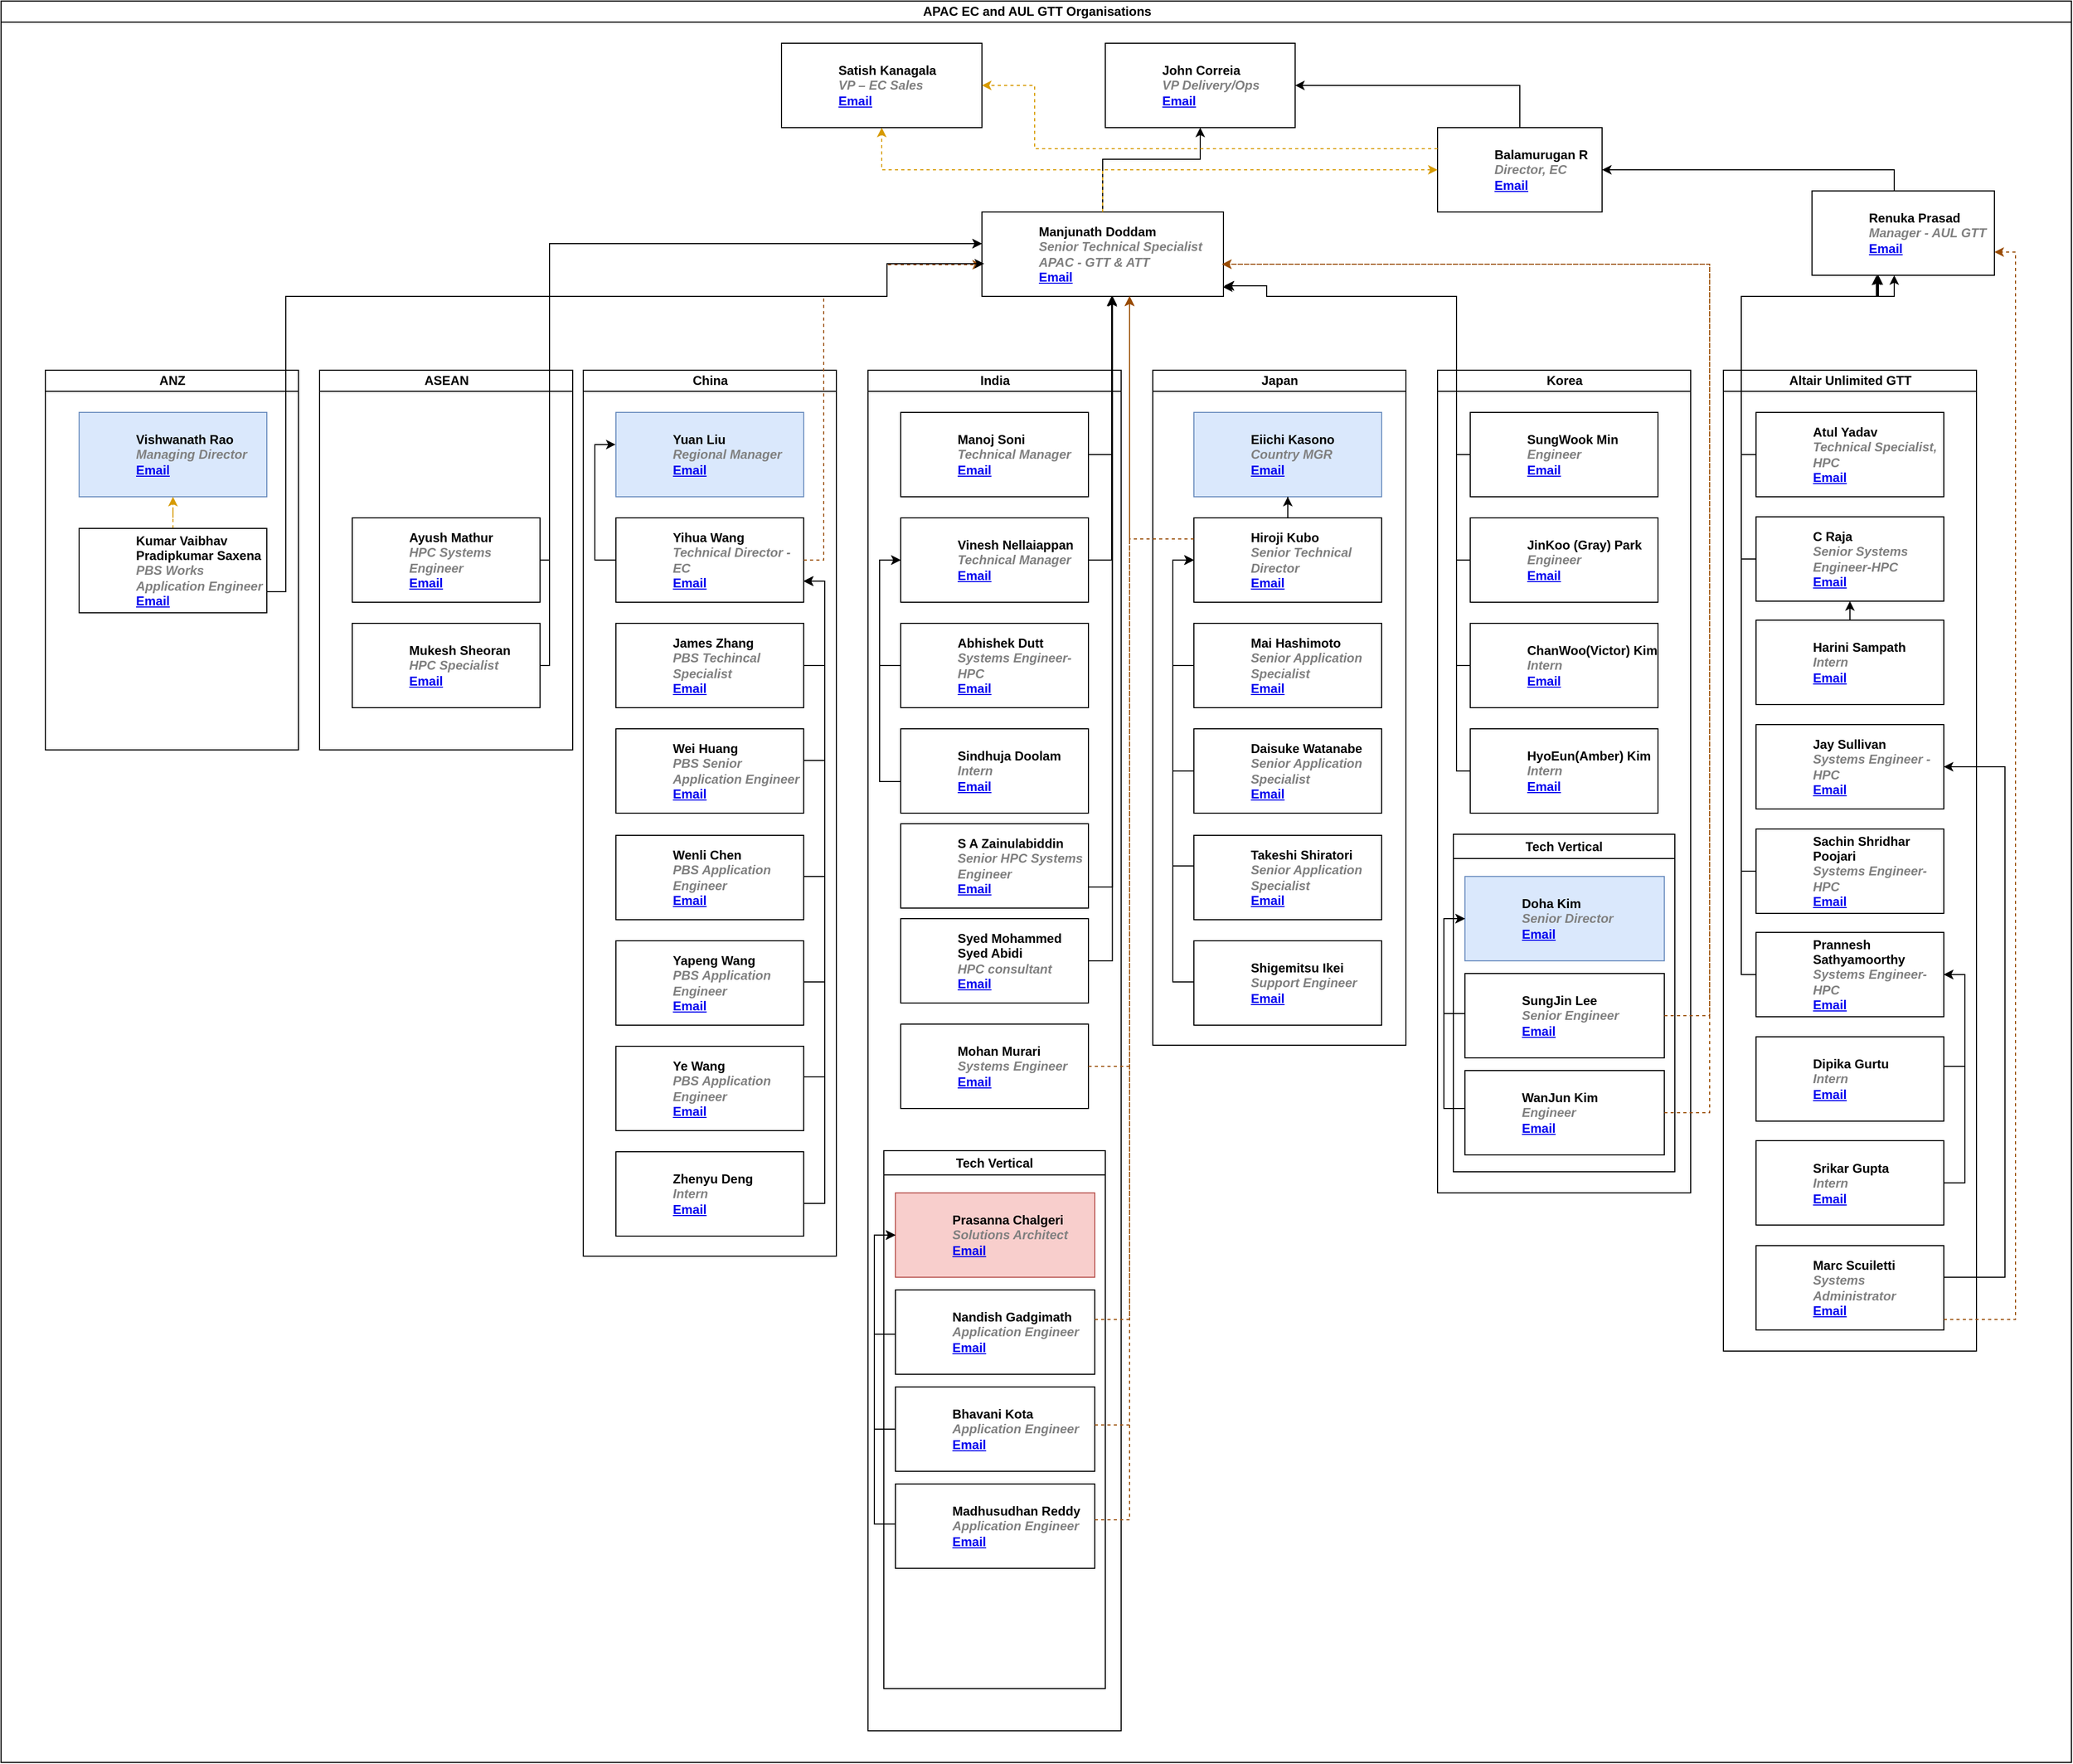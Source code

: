 <mxfile version="26.0.11">
  <diagram name="Page-1" id="qKKBP1qxXHj9X3qdVaCe">
    <mxGraphModel dx="1026" dy="574" grid="1" gridSize="10" guides="1" tooltips="1" connect="1" arrows="1" fold="1" page="1" pageScale="1" pageWidth="850" pageHeight="1100" math="0" shadow="0">
      <root>
        <mxCell id="0" />
        <mxCell id="1" parent="0" />
        <mxCell id="O7KahhrIa4pQh0wzXKCb-1" value="APAC EC and AUL GTT Organisations" style="swimlane;html=1;startSize=20;horizontal=1;containerType=tree;glass=0;" parent="1" vertex="1">
          <mxGeometry x="60" y="30" width="1963" height="1670" as="geometry">
            <mxRectangle x="40" y="40" width="90" height="30" as="alternateBounds" />
          </mxGeometry>
        </mxCell>
        <UserObject label="John Correia&lt;br&gt;&lt;i style=&quot;color: gray&quot;&gt;VP Delivery/Ops&lt;/i&gt;&lt;br&gt;&lt;a href=&quot;mailto:jcorreia@altair.com&quot;&gt;Email&lt;/a&gt;" name="John Correia" position="VP Delivery/Ops" location="Home Office (FL)" email="jcorreia@altair.com" placeholders="1" link="" id="O7KahhrIa4pQh0wzXKCb-2">
          <mxCell style="label;image=https://cdn3.iconfinder.com/data/icons/user-avatars-1/512/users-2-128.png;whiteSpace=wrap;html=1;rounded=0;glass=0;treeMoving=1;treeFolding=1;" parent="O7KahhrIa4pQh0wzXKCb-1" vertex="1">
            <mxGeometry x="1047" y="40" width="180" height="80" as="geometry" />
          </mxCell>
        </UserObject>
        <mxCell id="O7KahhrIa4pQh0wzXKCb-3" style="edgeStyle=orthogonalEdgeStyle;rounded=0;orthogonalLoop=1;jettySize=auto;html=1;fillColor=#ffe6cc;strokeColor=#d79b00;dashed=1;" parent="O7KahhrIa4pQh0wzXKCb-1" source="O7KahhrIa4pQh0wzXKCb-5" target="O7KahhrIa4pQh0wzXKCb-6" edge="1">
          <mxGeometry relative="1" as="geometry" />
        </mxCell>
        <mxCell id="O7KahhrIa4pQh0wzXKCb-4" style="edgeStyle=orthogonalEdgeStyle;rounded=0;orthogonalLoop=1;jettySize=auto;html=1;entryX=0.5;entryY=1;entryDx=0;entryDy=0;" parent="O7KahhrIa4pQh0wzXKCb-1" source="O7KahhrIa4pQh0wzXKCb-5" target="O7KahhrIa4pQh0wzXKCb-2" edge="1">
          <mxGeometry relative="1" as="geometry">
            <Array as="points">
              <mxPoint x="1044" y="150" />
              <mxPoint x="1137" y="150" />
            </Array>
          </mxGeometry>
        </mxCell>
        <UserObject label="Manjunath Doddam&lt;br&gt;&lt;i style=&quot;color: gray&quot;&gt;Senior Technical&amp;nbsp;&lt;/i&gt;&lt;font color=&quot;#808080&quot;&gt;&lt;span style=&quot;caret-color: rgb(128, 128, 128);&quot;&gt;&lt;i&gt;Specialist&lt;/i&gt;&lt;/span&gt;&lt;/font&gt;&lt;div&gt;&lt;font color=&quot;#808080&quot;&gt;&lt;span style=&quot;caret-color: rgb(128, 128, 128);&quot;&gt;&lt;i&gt;APAC - GTT &amp;amp; ATT&lt;br&gt;&lt;/i&gt;&lt;/span&gt;&lt;/font&gt;&lt;a href=&quot;mailto:balar@altair.com&quot;&gt;Email&lt;/a&gt;&lt;/div&gt;" name="Balamurugan R" position="Director, EC" location="Bangalore, India" email="balar@altair.com" placeholders="1" link="https://www.draw.io" id="O7KahhrIa4pQh0wzXKCb-5">
          <mxCell style="label;image=https://cdn3.iconfinder.com/data/icons/user-avatars-1/512/users-2-128.png;whiteSpace=wrap;html=1;rounded=0;glass=0;points=[[0,0,0,0,0],[0,0.25,0,0,0],[0,0.5,0,0,0],[0,0.75,0,0,0],[0,1,0,0,0],[0.25,0,0,0,0],[0.25,1,0,0,0],[0.5,0,0,0,0],[0.5,1,0,0,0],[0.64,1,0,0,0],[0.75,0,0,0,0],[0.75,1,0,0,0],[0.87,1,0,0,0],[1,0,0,0,0],[1,0.25,0,0,0],[1,0.5,0,0,0],[1,0.75,0,0,0],[1,1,0,0,0]];" parent="O7KahhrIa4pQh0wzXKCb-1" vertex="1">
            <mxGeometry x="930" y="200" width="229" height="80" as="geometry" />
          </mxCell>
        </UserObject>
        <UserObject label="Satish Kanagala&lt;br&gt;&lt;i style=&quot;color: gray&quot;&gt;VP – EC Sales&lt;/i&gt;&lt;br&gt;&lt;a href=&quot;mailto:satisk@altair.com&quot;&gt;Email&lt;/a&gt;" name="Satish Kanagala" position="VP – EC Sales" location="Pune, India" email="satisk@altair.com" placeholders="1" link="" id="O7KahhrIa4pQh0wzXKCb-6">
          <mxCell style="label;image=https://cdn3.iconfinder.com/data/icons/user-avatars-1/512/users-2-128.png;whiteSpace=wrap;html=1;rounded=0;glass=0;treeMoving=1;treeFolding=1;" parent="O7KahhrIa4pQh0wzXKCb-1" vertex="1">
            <mxGeometry x="740" y="40" width="190" height="80" as="geometry" />
          </mxCell>
        </UserObject>
        <mxCell id="O7KahhrIa4pQh0wzXKCb-7" value="ANZ" style="swimlane;html=1;startSize=20;horizontal=1;containerType=tree;glass=0;" parent="O7KahhrIa4pQh0wzXKCb-1" vertex="1">
          <mxGeometry x="42" y="350" width="240" height="360" as="geometry">
            <mxRectangle x="10" y="280" width="90" height="30" as="alternateBounds" />
          </mxGeometry>
        </mxCell>
        <UserObject label="Vishwanath Rao&lt;br&gt;&lt;i style=&quot;color: gray&quot;&gt;Managing Director&lt;/i&gt;&lt;br&gt;&lt;a href=&quot;mailto:srirang@altair.com&quot;&gt;Email&lt;/a&gt;" name="Srirangam R. Srirangarajan" position="Regional Managing Director" location="KL, Malaysia" email="srirang@altair.com" placeholders="1" id="O7KahhrIa4pQh0wzXKCb-8">
          <mxCell style="label;image=https://cdn3.iconfinder.com/data/icons/user-avatars-1/512/users-2-128.png;whiteSpace=wrap;html=1;rounded=0;glass=0;fillColor=#dae8fc;strokeColor=#6c8ebf;" parent="O7KahhrIa4pQh0wzXKCb-7" vertex="1">
            <mxGeometry x="32" y="40" width="178" height="80" as="geometry" />
          </mxCell>
        </UserObject>
        <mxCell id="O7KahhrIa4pQh0wzXKCb-9" style="edgeStyle=orthogonalEdgeStyle;rounded=0;orthogonalLoop=1;jettySize=auto;html=1;entryX=0.5;entryY=1;entryDx=0;entryDy=0;fillColor=#ffe6cc;strokeColor=#d79b00;dashed=1;" parent="O7KahhrIa4pQh0wzXKCb-7" source="O7KahhrIa4pQh0wzXKCb-10" target="O7KahhrIa4pQh0wzXKCb-8" edge="1">
          <mxGeometry relative="1" as="geometry" />
        </mxCell>
        <UserObject label="Kumar Vaibhav Pradipkumar Saxena&lt;br&gt;&lt;i style=&quot;color: gray&quot;&gt;PBS Works Application Engineer&lt;/i&gt;&lt;br&gt;&lt;a href=&quot;mailto:kumarv@altair.com&quot;&gt;Email&lt;/a&gt;" name="Kumar Vaibhav Pradipkumar Saxena" position="PBS Works Application Engineer" location="Melbourne, Australia" email="kumarv@altair.com" placeholders="1" link="https://www.draw.io" id="O7KahhrIa4pQh0wzXKCb-10">
          <mxCell style="label;image=https://cdn3.iconfinder.com/data/icons/user-avatars-1/512/users-2-128.png;whiteSpace=wrap;html=1;rounded=0;glass=0;" parent="O7KahhrIa4pQh0wzXKCb-7" vertex="1">
            <mxGeometry x="32" y="150" width="178" height="80" as="geometry" />
          </mxCell>
        </UserObject>
        <mxCell id="O7KahhrIa4pQh0wzXKCb-11" value="ASEAN" style="swimlane;html=1;startSize=20;horizontal=1;containerType=tree;glass=0;" parent="O7KahhrIa4pQh0wzXKCb-1" vertex="1">
          <mxGeometry x="302" y="350" width="240" height="360" as="geometry">
            <mxRectangle x="302" y="280" width="90" height="30" as="alternateBounds" />
          </mxGeometry>
        </mxCell>
        <UserObject label="Ayush Mathur&lt;br&gt;&lt;i style=&quot;color: gray&quot;&gt;HPC Systems Engineer&lt;/i&gt;&lt;br&gt;&lt;a href=&quot;mailto:amathur@altair.com&quot;&gt;Email&lt;/a&gt;" name="Ayush Mathur" position="HPC Systems Engineer" location="Singapore" email="amathur@altair.com" placeholders="1" link="https://www.draw.io" id="O7KahhrIa4pQh0wzXKCb-12">
          <mxCell style="label;image=https://cdn3.iconfinder.com/data/icons/user-avatars-1/512/users-2-128.png;whiteSpace=wrap;html=1;rounded=0;glass=0;" parent="O7KahhrIa4pQh0wzXKCb-11" vertex="1">
            <mxGeometry x="31" y="140" width="178" height="80" as="geometry" />
          </mxCell>
        </UserObject>
        <UserObject label="Mukesh Sheoran&lt;br&gt;&lt;i style=&quot;color: gray&quot;&gt;HPC Specialist&lt;/i&gt;&lt;br&gt;&lt;a href=&quot;mailto:mukeshs@altair.com&quot;&gt;Email&lt;/a&gt;" name="Mukesh Sheoran" position="HPC Specialist" location="KL, Malaysia" email="mukeshs@altair.com" placeholders="1" link="https://www.draw.io" id="O7KahhrIa4pQh0wzXKCb-13">
          <mxCell style="label;image=https://cdn3.iconfinder.com/data/icons/user-avatars-1/512/users-2-128.png;whiteSpace=wrap;html=1;rounded=0;glass=0;" parent="O7KahhrIa4pQh0wzXKCb-11" vertex="1">
            <mxGeometry x="31" y="240" width="178" height="80" as="geometry" />
          </mxCell>
        </UserObject>
        <mxCell id="O7KahhrIa4pQh0wzXKCb-14" value="China" style="swimlane;html=1;startSize=20;horizontal=1;containerType=tree;glass=0;" parent="O7KahhrIa4pQh0wzXKCb-1" vertex="1">
          <mxGeometry x="552" y="350" width="240" height="840" as="geometry">
            <mxRectangle x="10" y="280" width="90" height="30" as="alternateBounds" />
          </mxGeometry>
        </mxCell>
        <UserObject label="Yuan Liu&lt;br&gt;&lt;i style=&quot;color: gray&quot;&gt;Regional Manager&lt;/i&gt;&lt;br&gt;&lt;a href=&quot;mailto:liuyuan@altair.com&quot;&gt;Email&lt;/a&gt;" name="Yuan Liu" position="Regional Manager" location="Shanghai, China" email="liuyuan@altair.com" placeholders="1" link="https://www.draw.io" id="O7KahhrIa4pQh0wzXKCb-15">
          <mxCell style="label;image=https://cdn3.iconfinder.com/data/icons/user-avatars-1/512/users-2-128.png;whiteSpace=wrap;html=1;rounded=0;glass=0;fillColor=#dae8fc;strokeColor=#6c8ebf;" parent="O7KahhrIa4pQh0wzXKCb-14" vertex="1">
            <mxGeometry x="31" y="40" width="178" height="80" as="geometry" />
          </mxCell>
        </UserObject>
        <UserObject label="Yihua Wang&lt;br&gt;&lt;i style=&quot;color: gray&quot;&gt;Technical Director - EC&lt;/i&gt;&lt;br&gt;&lt;a href=&quot;mailto:wyh@altair.com&quot;&gt;Email&lt;/a&gt;" name="Yihua Wang" position="Technical Director - EC" location="Shanghai, China" email="wyh@altair.com" placeholders="1" link="https://www.draw.io" id="O7KahhrIa4pQh0wzXKCb-16">
          <mxCell style="label;image=https://cdn3.iconfinder.com/data/icons/user-avatars-1/512/users-2-128.png;whiteSpace=wrap;html=1;rounded=0;glass=0;" parent="O7KahhrIa4pQh0wzXKCb-14" vertex="1">
            <mxGeometry x="31" y="140" width="178" height="80" as="geometry" />
          </mxCell>
        </UserObject>
        <mxCell id="O7KahhrIa4pQh0wzXKCb-17" style="edgeStyle=orthogonalEdgeStyle;rounded=0;orthogonalLoop=1;jettySize=auto;html=1;entryX=1;entryY=0.75;entryDx=0;entryDy=0;" parent="O7KahhrIa4pQh0wzXKCb-14" source="O7KahhrIa4pQh0wzXKCb-18" target="O7KahhrIa4pQh0wzXKCb-16" edge="1">
          <mxGeometry relative="1" as="geometry">
            <Array as="points">
              <mxPoint x="229" y="280" />
              <mxPoint x="229" y="200" />
            </Array>
          </mxGeometry>
        </mxCell>
        <UserObject label="James Zhang&lt;br&gt;&lt;i style=&quot;color: gray&quot;&gt;PBS Techincal Specialist&lt;/i&gt;&lt;br&gt;&lt;a href=&quot;mailto:zsj@altair.com&quot;&gt;Email&lt;/a&gt;" name="James Zhang" position="PBS Techincal Specialist" location="Shangai, China" email="zsj@altair.com" placeholders="1" link="https://www.draw.io" id="O7KahhrIa4pQh0wzXKCb-18">
          <mxCell style="label;image=https://cdn3.iconfinder.com/data/icons/user-avatars-1/512/users-2-128.png;whiteSpace=wrap;html=1;rounded=0;glass=0;" parent="O7KahhrIa4pQh0wzXKCb-14" vertex="1">
            <mxGeometry x="31" y="240" width="178" height="80" as="geometry" />
          </mxCell>
        </UserObject>
        <mxCell id="O7KahhrIa4pQh0wzXKCb-19" style="edgeStyle=orthogonalEdgeStyle;rounded=0;orthogonalLoop=1;jettySize=auto;html=1;entryX=1;entryY=0.75;entryDx=0;entryDy=0;" parent="O7KahhrIa4pQh0wzXKCb-14" source="O7KahhrIa4pQh0wzXKCb-20" target="O7KahhrIa4pQh0wzXKCb-16" edge="1">
          <mxGeometry relative="1" as="geometry">
            <Array as="points">
              <mxPoint x="229" y="370" />
              <mxPoint x="229" y="200" />
            </Array>
          </mxGeometry>
        </mxCell>
        <UserObject label="Wei Huang&lt;br&gt;&lt;i style=&quot;color: gray&quot;&gt;PBS Senior Application Engineer&lt;/i&gt;&lt;br&gt;&lt;a href=&quot;mailto:weihuang@altair.com&quot;&gt;Email&lt;/a&gt;" name="Wei Huang" position="PBS Senior Application Engineer" location="Beijing, china" email="weihuang@altair.com" placeholders="1" link="https://www.draw.io" id="O7KahhrIa4pQh0wzXKCb-20">
          <mxCell style="label;image=https://cdn3.iconfinder.com/data/icons/user-avatars-1/512/users-2-128.png;whiteSpace=wrap;html=1;rounded=0;glass=0;" parent="O7KahhrIa4pQh0wzXKCb-14" vertex="1">
            <mxGeometry x="31" y="340" width="178" height="80" as="geometry" />
          </mxCell>
        </UserObject>
        <mxCell id="O7KahhrIa4pQh0wzXKCb-21" style="edgeStyle=orthogonalEdgeStyle;rounded=0;orthogonalLoop=1;jettySize=auto;html=1;entryX=1;entryY=0.75;entryDx=0;entryDy=0;" parent="O7KahhrIa4pQh0wzXKCb-14" source="O7KahhrIa4pQh0wzXKCb-22" target="O7KahhrIa4pQh0wzXKCb-16" edge="1">
          <mxGeometry relative="1" as="geometry">
            <Array as="points">
              <mxPoint x="229" y="480" />
              <mxPoint x="229" y="200" />
            </Array>
          </mxGeometry>
        </mxCell>
        <UserObject label="Wenli Chen&lt;br&gt;&lt;i style=&quot;color: gray&quot;&gt;PBS Application Engineer&lt;/i&gt;&lt;br&gt;&lt;a href=&quot;mailto:wlchen@altair.com&quot;&gt;Email&lt;/a&gt;" name="Wenli Chen" position="PBS Application Engineer" location="Shanghai, China" email="wlchen@altair.com" placeholders="1" link="https://www.draw.io" id="O7KahhrIa4pQh0wzXKCb-22">
          <mxCell style="label;image=https://cdn3.iconfinder.com/data/icons/user-avatars-1/512/users-2-128.png;whiteSpace=wrap;html=1;rounded=0;glass=0;" parent="O7KahhrIa4pQh0wzXKCb-14" vertex="1">
            <mxGeometry x="31" y="441" width="178" height="80" as="geometry" />
          </mxCell>
        </UserObject>
        <mxCell id="O7KahhrIa4pQh0wzXKCb-23" style="edgeStyle=orthogonalEdgeStyle;rounded=0;orthogonalLoop=1;jettySize=auto;html=1;entryX=1;entryY=0.75;entryDx=0;entryDy=0;" parent="O7KahhrIa4pQh0wzXKCb-14" source="O7KahhrIa4pQh0wzXKCb-24" target="O7KahhrIa4pQh0wzXKCb-16" edge="1">
          <mxGeometry relative="1" as="geometry">
            <Array as="points">
              <mxPoint x="229" y="580" />
              <mxPoint x="229" y="200" />
            </Array>
          </mxGeometry>
        </mxCell>
        <UserObject label="Yapeng Wang&lt;br&gt;&lt;i style=&quot;color: gray&quot;&gt;PBS Application Engineer&lt;/i&gt;&lt;br&gt;&lt;a href=&quot;mailto:yapeng@altair.com&quot;&gt;Email&lt;/a&gt;" name="Yapeng Wang" position="PBS Application Engineer" location="Shanghai, China" email="yapeng@altair.com" placeholders="1" link="https://www.draw.io" id="O7KahhrIa4pQh0wzXKCb-24">
          <mxCell style="label;image=https://cdn3.iconfinder.com/data/icons/user-avatars-1/512/users-2-128.png;whiteSpace=wrap;html=1;rounded=0;glass=0;" parent="O7KahhrIa4pQh0wzXKCb-14" vertex="1">
            <mxGeometry x="31" y="541" width="178" height="80" as="geometry" />
          </mxCell>
        </UserObject>
        <mxCell id="O7KahhrIa4pQh0wzXKCb-25" style="edgeStyle=orthogonalEdgeStyle;rounded=0;orthogonalLoop=1;jettySize=auto;html=1;entryX=1;entryY=0.75;entryDx=0;entryDy=0;" parent="O7KahhrIa4pQh0wzXKCb-14" source="O7KahhrIa4pQh0wzXKCb-26" target="O7KahhrIa4pQh0wzXKCb-16" edge="1">
          <mxGeometry relative="1" as="geometry">
            <Array as="points">
              <mxPoint x="229" y="670" />
              <mxPoint x="229" y="200" />
            </Array>
          </mxGeometry>
        </mxCell>
        <UserObject label="Ye Wang&lt;br&gt;&lt;i style=&quot;color: gray&quot;&gt;PBS Application Engineer&lt;/i&gt;&lt;br&gt;&lt;a href=&quot;mailto:yewang@altair.com&quot;&gt;Email&lt;/a&gt;" name="Ye Wang" position="PBS Application Engineer" location="Beijing, China" email="yewang@altair.com" placeholders="1" link="https://www.draw.io" id="O7KahhrIa4pQh0wzXKCb-26">
          <mxCell style="label;image=https://cdn3.iconfinder.com/data/icons/user-avatars-1/512/users-2-128.png;whiteSpace=wrap;html=1;rounded=0;glass=0;" parent="O7KahhrIa4pQh0wzXKCb-14" vertex="1">
            <mxGeometry x="31" y="641" width="178" height="80" as="geometry" />
          </mxCell>
        </UserObject>
        <mxCell id="O7KahhrIa4pQh0wzXKCb-27" style="edgeStyle=orthogonalEdgeStyle;rounded=0;orthogonalLoop=1;jettySize=auto;html=1;entryX=1;entryY=0.75;entryDx=0;entryDy=0;" parent="O7KahhrIa4pQh0wzXKCb-14" source="O7KahhrIa4pQh0wzXKCb-28" target="O7KahhrIa4pQh0wzXKCb-16" edge="1">
          <mxGeometry relative="1" as="geometry">
            <Array as="points">
              <mxPoint x="229" y="790" />
              <mxPoint x="229" y="200" />
            </Array>
          </mxGeometry>
        </mxCell>
        <UserObject label="Zhenyu Deng&lt;br&gt;&lt;i style=&quot;color: gray&quot;&gt;Intern&lt;/i&gt;&lt;br&gt;&lt;a href=&quot;mailto:zydeng@altair.com&quot;&gt;Email&lt;/a&gt;" name="Zhenyu Deng" position="Intern" location="Shanghai, China" email="zydeng@altair.com" placeholders="1" link="https://www.draw.io" id="O7KahhrIa4pQh0wzXKCb-28">
          <mxCell style="label;image=https://cdn3.iconfinder.com/data/icons/user-avatars-1/512/users-2-128.png;whiteSpace=wrap;html=1;rounded=0;glass=0;" parent="O7KahhrIa4pQh0wzXKCb-14" vertex="1">
            <mxGeometry x="31" y="741" width="178" height="80" as="geometry" />
          </mxCell>
        </UserObject>
        <mxCell id="O7KahhrIa4pQh0wzXKCb-29" style="edgeStyle=orthogonalEdgeStyle;rounded=0;orthogonalLoop=1;jettySize=auto;html=1;entryX=-0.002;entryY=0.381;entryDx=0;entryDy=0;entryPerimeter=0;" parent="O7KahhrIa4pQh0wzXKCb-14" source="O7KahhrIa4pQh0wzXKCb-16" target="O7KahhrIa4pQh0wzXKCb-15" edge="1">
          <mxGeometry relative="1" as="geometry">
            <Array as="points">
              <mxPoint x="11" y="180" />
              <mxPoint x="11" y="70" />
            </Array>
          </mxGeometry>
        </mxCell>
        <mxCell id="O7KahhrIa4pQh0wzXKCb-30" value="India" style="swimlane;html=1;startSize=20;horizontal=1;containerType=tree;glass=0;" parent="O7KahhrIa4pQh0wzXKCb-1" vertex="1">
          <mxGeometry x="822" y="350" width="240" height="1290" as="geometry">
            <mxRectangle x="822" y="280" width="90" height="30" as="alternateBounds" />
          </mxGeometry>
        </mxCell>
        <UserObject label="Manoj Soni&lt;br&gt;&lt;i style=&quot;color: gray&quot;&gt;Technical Manager&lt;/i&gt;&lt;br&gt;&lt;a href=&quot;mailto:manojs@altair.com&quot;&gt;Email&lt;/a&gt;" name="Manoj Soni" position="Technical Manager" location="New Delhi, India" email="manojs@altair.com" placeholders="1" link="https://www.draw.io" id="O7KahhrIa4pQh0wzXKCb-31">
          <mxCell style="label;image=https://cdn3.iconfinder.com/data/icons/user-avatars-1/512/users-2-128.png;whiteSpace=wrap;html=1;rounded=0;glass=0;" parent="O7KahhrIa4pQh0wzXKCb-30" vertex="1">
            <mxGeometry x="31" y="40" width="178" height="80" as="geometry" />
          </mxCell>
        </UserObject>
        <UserObject label="Vinesh Nellaiappan&lt;br&gt;&lt;i style=&quot;color: gray&quot;&gt;Technical Manager&lt;/i&gt;&lt;br&gt;&lt;a href=&quot;mailto:vineshn@altair.com&quot;&gt;Email&lt;/a&gt;" name="Vinesh Nellaiappan" position="Technical Manager" location="Chennai, India" email="vineshn@altair.com" placeholders="1" link="https://www.draw.io" id="O7KahhrIa4pQh0wzXKCb-32">
          <mxCell style="label;image=https://cdn3.iconfinder.com/data/icons/user-avatars-1/512/users-2-128.png;whiteSpace=wrap;html=1;rounded=0;glass=0;" parent="O7KahhrIa4pQh0wzXKCb-30" vertex="1">
            <mxGeometry x="31" y="140" width="178" height="80" as="geometry" />
          </mxCell>
        </UserObject>
        <UserObject label="Syed Mohammed Syed Abidi&lt;br&gt;&lt;i style=&quot;color: gray&quot;&gt;HPC consultant&lt;/i&gt;&lt;br&gt;&lt;a href=&quot;mailto:syedab@altair.com&quot;&gt;Email&lt;/a&gt;" name="Syed Mohammed Syed Abidi" position="HPC consultant" location="Bangalore, India" email="syedab@altair.com" placeholders="1" link="https://www.draw.io" id="O7KahhrIa4pQh0wzXKCb-33">
          <mxCell style="label;image=https://cdn3.iconfinder.com/data/icons/user-avatars-1/512/users-2-128.png;whiteSpace=wrap;html=1;rounded=0;glass=0;" parent="O7KahhrIa4pQh0wzXKCb-30" vertex="1">
            <mxGeometry x="31" y="520" width="178" height="80" as="geometry" />
          </mxCell>
        </UserObject>
        <UserObject label="S A Zainulabiddin&lt;br&gt;&lt;i style=&quot;color: gray&quot;&gt;Senior HPC Systems Engineer&lt;/i&gt;&lt;br&gt;&lt;a href=&quot;mailto:zainul@altair.com&quot;&gt;Email&lt;/a&gt;" name="S A Zainulabiddin" position="Senior HPC Systems Engineer" location="Bangalore, India" email="zainul@altair.com" placeholders="1" link="https://www.draw.io" id="O7KahhrIa4pQh0wzXKCb-34">
          <mxCell style="label;image=https://cdn3.iconfinder.com/data/icons/user-avatars-1/512/users-2-128.png;whiteSpace=wrap;html=1;rounded=0;glass=0;" parent="O7KahhrIa4pQh0wzXKCb-30" vertex="1">
            <mxGeometry x="31" y="430" width="178" height="80" as="geometry" />
          </mxCell>
        </UserObject>
        <mxCell id="O7KahhrIa4pQh0wzXKCb-35" style="edgeStyle=orthogonalEdgeStyle;rounded=0;orthogonalLoop=1;jettySize=auto;html=1;entryX=0;entryY=0.5;entryDx=0;entryDy=0;" parent="O7KahhrIa4pQh0wzXKCb-30" source="O7KahhrIa4pQh0wzXKCb-36" target="O7KahhrIa4pQh0wzXKCb-32" edge="1">
          <mxGeometry relative="1" as="geometry">
            <Array as="points">
              <mxPoint x="11" y="390" />
              <mxPoint x="11" y="180" />
            </Array>
          </mxGeometry>
        </mxCell>
        <UserObject label="Sindhuja Doolam&lt;br&gt;&lt;i style=&quot;color: gray&quot;&gt;Intern&lt;/i&gt;&lt;br&gt;&lt;a href=&quot;mailto:sindhujad@altair.com&quot;&gt;Email&lt;/a&gt;" name="Sindhuja Doolam" position="Intern" location="Bangalore, India" email="sindhujad@altair.com" placeholders="1" link="https://www.draw.io" id="O7KahhrIa4pQh0wzXKCb-36">
          <mxCell style="label;image=https://cdn3.iconfinder.com/data/icons/user-avatars-1/512/users-2-128.png;whiteSpace=wrap;html=1;rounded=0;glass=0;" parent="O7KahhrIa4pQh0wzXKCb-30" vertex="1">
            <mxGeometry x="31" y="340" width="178" height="80" as="geometry" />
          </mxCell>
        </UserObject>
        <mxCell id="O7KahhrIa4pQh0wzXKCb-37" value="Tech Vertical" style="swimlane;whiteSpace=wrap;html=1;" parent="O7KahhrIa4pQh0wzXKCb-30" vertex="1">
          <mxGeometry x="15" y="740" width="210" height="510" as="geometry">
            <mxRectangle x="15" y="540" width="110" height="30" as="alternateBounds" />
          </mxGeometry>
        </mxCell>
        <UserObject label="Prasanna Chalgeri&lt;br&gt;&lt;i style=&quot;color: gray&quot;&gt;Solutions Architect&lt;/i&gt;&lt;br&gt;&lt;a href=&quot;mailto:prasanc@altair.com&quot;&gt;Email&lt;/a&gt;" name="Prasanna Chalgeri" position="Solutions Architect" location="CA-Sunnyvale" email="prasanc@altair.com" placeholders="1" link="https://www.draw.io" id="O7KahhrIa4pQh0wzXKCb-38">
          <mxCell style="label;image=https://cdn3.iconfinder.com/data/icons/user-avatars-1/512/users-2-128.png;whiteSpace=wrap;html=1;rounded=0;glass=0;fillColor=#f8cecc;strokeColor=#b85450;" parent="O7KahhrIa4pQh0wzXKCb-37" vertex="1">
            <mxGeometry x="11" y="40" width="189" height="80" as="geometry" />
          </mxCell>
        </UserObject>
        <mxCell id="O7KahhrIa4pQh0wzXKCb-39" style="edgeStyle=orthogonalEdgeStyle;rounded=0;orthogonalLoop=1;jettySize=auto;html=1;entryX=0;entryY=0.5;entryDx=0;entryDy=0;" parent="O7KahhrIa4pQh0wzXKCb-37" source="O7KahhrIa4pQh0wzXKCb-40" target="O7KahhrIa4pQh0wzXKCb-38" edge="1">
          <mxGeometry relative="1" as="geometry">
            <Array as="points">
              <mxPoint x="-9" y="264" />
              <mxPoint x="-9" y="80" />
            </Array>
          </mxGeometry>
        </mxCell>
        <UserObject label="Bhavani Kota&lt;br&gt;&lt;i style=&quot;color: gray&quot;&gt;Application Engineer&lt;/i&gt;&lt;br&gt;&lt;a href=&quot;mailto:bhavanik@altair.com&quot;&gt;Email&lt;/a&gt;" name="Bhavani Kota" position="Application Engineer" location="Bangalore, India" email="bhavanik@altair.com" placeholders="1" link="https://www.draw.io" id="O7KahhrIa4pQh0wzXKCb-40">
          <mxCell style="label;image=https://cdn3.iconfinder.com/data/icons/user-avatars-1/512/users-2-128.png;whiteSpace=wrap;html=1;rounded=0;glass=0;" parent="O7KahhrIa4pQh0wzXKCb-37" vertex="1">
            <mxGeometry x="11" y="224" width="189" height="80" as="geometry" />
          </mxCell>
        </UserObject>
        <mxCell id="O7KahhrIa4pQh0wzXKCb-41" style="edgeStyle=orthogonalEdgeStyle;rounded=0;orthogonalLoop=1;jettySize=auto;html=1;entryX=0;entryY=0.5;entryDx=0;entryDy=0;" parent="O7KahhrIa4pQh0wzXKCb-37" source="O7KahhrIa4pQh0wzXKCb-42" target="O7KahhrIa4pQh0wzXKCb-38" edge="1">
          <mxGeometry relative="1" as="geometry">
            <Array as="points">
              <mxPoint x="-9" y="354" />
              <mxPoint x="-9" y="80" />
            </Array>
          </mxGeometry>
        </mxCell>
        <UserObject label="Madhusudhan Reddy&lt;br&gt;&lt;i style=&quot;color: gray&quot;&gt;Application Engineer&lt;/i&gt;&lt;br&gt;&lt;a href=&quot;mailto:madhusudhanr@altair.com&quot;&gt;Email&lt;/a&gt;" name="Madhusudhan Reddy" position="Application Engineer" location="Bangalore, India" email="madhusudhanr@altair.com" placeholders="1" link="https://www.draw.io" id="O7KahhrIa4pQh0wzXKCb-42">
          <mxCell style="label;image=https://cdn3.iconfinder.com/data/icons/user-avatars-1/512/users-2-128.png;whiteSpace=wrap;html=1;rounded=0;glass=0;" parent="O7KahhrIa4pQh0wzXKCb-37" vertex="1">
            <mxGeometry x="11" y="316" width="189" height="80" as="geometry" />
          </mxCell>
        </UserObject>
        <mxCell id="O7KahhrIa4pQh0wzXKCb-43" style="edgeStyle=orthogonalEdgeStyle;rounded=0;orthogonalLoop=1;jettySize=auto;html=1;entryX=0;entryY=0.5;entryDx=0;entryDy=0;" parent="O7KahhrIa4pQh0wzXKCb-37" source="O7KahhrIa4pQh0wzXKCb-44" target="O7KahhrIa4pQh0wzXKCb-38" edge="1">
          <mxGeometry relative="1" as="geometry">
            <Array as="points">
              <mxPoint x="-9" y="174" />
              <mxPoint x="-9" y="80" />
            </Array>
          </mxGeometry>
        </mxCell>
        <UserObject label="Nandish Gadgimath&lt;br&gt;&lt;i style=&quot;color: gray&quot;&gt;Application Engineer&lt;/i&gt;&lt;br&gt;&lt;a href=&quot;mailto:nandig@altair.com&quot;&gt;Email&lt;/a&gt;" name="Nandish Gadgimath" position="Application Engineer" location="Bangalore, India" email="nandig@altair.com" placeholders="1" link="https://www.draw.io" id="O7KahhrIa4pQh0wzXKCb-44">
          <mxCell style="label;image=https://cdn3.iconfinder.com/data/icons/user-avatars-1/512/users-2-128.png;whiteSpace=wrap;html=1;rounded=0;glass=0;" parent="O7KahhrIa4pQh0wzXKCb-37" vertex="1">
            <mxGeometry x="11" y="132" width="189" height="80" as="geometry" />
          </mxCell>
        </UserObject>
        <mxCell id="O7KahhrIa4pQh0wzXKCb-45" style="edgeStyle=orthogonalEdgeStyle;rounded=0;orthogonalLoop=1;jettySize=auto;html=1;entryX=0;entryY=0.5;entryDx=0;entryDy=0;" parent="O7KahhrIa4pQh0wzXKCb-30" source="O7KahhrIa4pQh0wzXKCb-46" target="O7KahhrIa4pQh0wzXKCb-32" edge="1">
          <mxGeometry relative="1" as="geometry">
            <Array as="points">
              <mxPoint x="11" y="280" />
              <mxPoint x="11" y="180" />
            </Array>
          </mxGeometry>
        </mxCell>
        <UserObject label="Abhishek Dutt&lt;br&gt;&lt;i style=&quot;color: gray&quot;&gt;Systems Engineer-HPC&lt;/i&gt;&lt;br&gt;&lt;a href=&quot;mailto:abhishekd@altair.com&quot;&gt;Email&lt;/a&gt;" name="Abhishek Dutt" position="Systems Engineer-HPC" location="Bangalore, India" email="abhishekd@altair.com" placeholders="1" link="https://www.draw.io" id="O7KahhrIa4pQh0wzXKCb-46">
          <mxCell style="label;image=https://cdn3.iconfinder.com/data/icons/user-avatars-1/512/users-2-128.png;whiteSpace=wrap;html=1;rounded=0;glass=0;" parent="O7KahhrIa4pQh0wzXKCb-30" vertex="1">
            <mxGeometry x="31" y="240" width="178" height="80" as="geometry" />
          </mxCell>
        </UserObject>
        <UserObject label="Mohan Murari&lt;br&gt;&lt;i style=&quot;color: gray&quot;&gt;Systems Engineer&lt;/i&gt;&lt;br&gt;&lt;a href=&quot;mailto:mmurari@altair.com&quot;&gt;Email&lt;/a&gt;" name="Mohan Murari" position="Systems Engineer" location="Bangalore, India" email="mmurari@altair.com" placeholders="1" link="https://www.draw.io" id="O7KahhrIa4pQh0wzXKCb-47">
          <mxCell style="label;image=https://cdn3.iconfinder.com/data/icons/user-avatars-1/512/users-2-128.png;whiteSpace=wrap;html=1;rounded=0;glass=0;" parent="O7KahhrIa4pQh0wzXKCb-30" vertex="1">
            <mxGeometry x="31" y="620" width="178" height="80" as="geometry" />
          </mxCell>
        </UserObject>
        <mxCell id="O7KahhrIa4pQh0wzXKCb-48" value="Japan" style="swimlane;html=1;startSize=20;horizontal=1;containerType=tree;glass=0;" parent="O7KahhrIa4pQh0wzXKCb-1" vertex="1">
          <mxGeometry x="1092" y="350" width="240" height="640" as="geometry">
            <mxRectangle x="10" y="280" width="90" height="30" as="alternateBounds" />
          </mxGeometry>
        </mxCell>
        <UserObject label="Eiichi Kasono&lt;br&gt;&lt;i style=&quot;color: gray&quot;&gt;Country MGR&lt;/i&gt;&lt;br&gt;&lt;a href=&quot;mailto:kasono@altair.com&quot;&gt;Email&lt;/a&gt;" name="Eiichi Kasono" position="Country MGR" location="Tokyo, Japan" email="kasono@altair.com" placeholders="1" link="https://www.draw.io" id="O7KahhrIa4pQh0wzXKCb-49">
          <mxCell style="label;image=https://cdn3.iconfinder.com/data/icons/user-avatars-1/512/users-2-128.png;whiteSpace=wrap;html=1;rounded=0;glass=0;fillColor=#dae8fc;strokeColor=#6c8ebf;" parent="O7KahhrIa4pQh0wzXKCb-48" vertex="1">
            <mxGeometry x="39" y="40" width="178" height="80" as="geometry" />
          </mxCell>
        </UserObject>
        <mxCell id="O7KahhrIa4pQh0wzXKCb-50" style="edgeStyle=orthogonalEdgeStyle;rounded=0;orthogonalLoop=1;jettySize=auto;html=1;entryX=0.5;entryY=1;entryDx=0;entryDy=0;" parent="O7KahhrIa4pQh0wzXKCb-48" source="O7KahhrIa4pQh0wzXKCb-51" target="O7KahhrIa4pQh0wzXKCb-49" edge="1">
          <mxGeometry relative="1" as="geometry" />
        </mxCell>
        <UserObject label="Hiroji Kubo&lt;br&gt;&lt;i style=&quot;color: gray&quot;&gt;Senior Technical Director&lt;/i&gt;&lt;br&gt;&lt;a href=&quot;mailto:kubo@altair.com&quot;&gt;Email&lt;/a&gt;" name="Hiroji Kubo" position="Senior Technical Director" location="Tokyo, Japan" email="kubo@altair.com" placeholders="1" link="https://www.draw.io" id="O7KahhrIa4pQh0wzXKCb-51">
          <mxCell style="label;image=https://cdn3.iconfinder.com/data/icons/user-avatars-1/512/users-2-128.png;whiteSpace=wrap;html=1;rounded=0;glass=0;" parent="O7KahhrIa4pQh0wzXKCb-48" vertex="1">
            <mxGeometry x="39" y="140" width="178" height="80" as="geometry" />
          </mxCell>
        </UserObject>
        <mxCell id="O7KahhrIa4pQh0wzXKCb-52" style="edgeStyle=orthogonalEdgeStyle;rounded=0;orthogonalLoop=1;jettySize=auto;html=1;entryX=0;entryY=0.5;entryDx=0;entryDy=0;" parent="O7KahhrIa4pQh0wzXKCb-48" source="O7KahhrIa4pQh0wzXKCb-53" target="O7KahhrIa4pQh0wzXKCb-51" edge="1">
          <mxGeometry relative="1" as="geometry">
            <Array as="points">
              <mxPoint x="19" y="280" />
              <mxPoint x="19" y="180" />
            </Array>
          </mxGeometry>
        </mxCell>
        <UserObject label="Mai Hashimoto&lt;br&gt;&lt;i style=&quot;color: gray&quot;&gt;Senior Application Specialist&lt;/i&gt;&lt;br&gt;&lt;a href=&quot;mailto:mai@altair.com&quot;&gt;Email&lt;/a&gt;" name="Mai Hashimoto" position="Senior Application Specialist" location="Tokyo, Japan" email="mai@altair.com" placeholders="1" link="https://www.draw.io" id="O7KahhrIa4pQh0wzXKCb-53">
          <mxCell style="label;image=https://cdn3.iconfinder.com/data/icons/user-avatars-1/512/users-2-128.png;whiteSpace=wrap;html=1;rounded=0;glass=0;" parent="O7KahhrIa4pQh0wzXKCb-48" vertex="1">
            <mxGeometry x="39" y="240" width="178" height="80" as="geometry" />
          </mxCell>
        </UserObject>
        <mxCell id="O7KahhrIa4pQh0wzXKCb-54" style="edgeStyle=orthogonalEdgeStyle;rounded=0;orthogonalLoop=1;jettySize=auto;html=1;entryX=0;entryY=0.5;entryDx=0;entryDy=0;" parent="O7KahhrIa4pQh0wzXKCb-48" source="O7KahhrIa4pQh0wzXKCb-55" target="O7KahhrIa4pQh0wzXKCb-51" edge="1">
          <mxGeometry relative="1" as="geometry">
            <Array as="points">
              <mxPoint x="19" y="380" />
              <mxPoint x="19" y="180" />
            </Array>
          </mxGeometry>
        </mxCell>
        <UserObject label="Daisuke Watanabe&lt;br&gt;&lt;i style=&quot;color: gray&quot;&gt;Senior Application Specialist&lt;/i&gt;&lt;br&gt;&lt;a href=&quot;mailto:dwatanabe@altair.com&quot;&gt;Email&lt;/a&gt;" name="Daisuke Watanabe" position="Senior Application Specialist" location="Tokyo,Japan" email="dwatanabe@altair.com" placeholders="1" link="https://www.draw.io" id="O7KahhrIa4pQh0wzXKCb-55">
          <mxCell style="label;image=https://cdn3.iconfinder.com/data/icons/user-avatars-1/512/users-2-128.png;whiteSpace=wrap;html=1;rounded=0;glass=0;" parent="O7KahhrIa4pQh0wzXKCb-48" vertex="1">
            <mxGeometry x="39" y="340" width="178" height="80" as="geometry" />
          </mxCell>
        </UserObject>
        <mxCell id="O7KahhrIa4pQh0wzXKCb-56" style="edgeStyle=orthogonalEdgeStyle;rounded=0;orthogonalLoop=1;jettySize=auto;html=1;entryX=0;entryY=0.5;entryDx=0;entryDy=0;" parent="O7KahhrIa4pQh0wzXKCb-48" source="O7KahhrIa4pQh0wzXKCb-57" target="O7KahhrIa4pQh0wzXKCb-51" edge="1">
          <mxGeometry relative="1" as="geometry">
            <Array as="points">
              <mxPoint x="19" y="470" />
              <mxPoint x="19" y="180" />
            </Array>
          </mxGeometry>
        </mxCell>
        <UserObject label="Takeshi Shiratori&lt;br&gt;&lt;i style=&quot;color: gray&quot;&gt;Senior Application Specialist&lt;/i&gt;&lt;br&gt;&lt;a href=&quot;mailto:shiratori@altair.com&quot;&gt;Email&lt;/a&gt;" name="Takeshi Shiratori" position="Senior Application Specialist" location="Tokyo, Japan" email="shiratori@altair.com" placeholders="1" link="https://www.draw.io" id="O7KahhrIa4pQh0wzXKCb-57">
          <mxCell style="label;image=https://cdn3.iconfinder.com/data/icons/user-avatars-1/512/users-2-128.png;whiteSpace=wrap;html=1;rounded=0;glass=0;" parent="O7KahhrIa4pQh0wzXKCb-48" vertex="1">
            <mxGeometry x="39" y="441" width="178" height="80" as="geometry" />
          </mxCell>
        </UserObject>
        <mxCell id="O7KahhrIa4pQh0wzXKCb-58" style="edgeStyle=orthogonalEdgeStyle;rounded=0;orthogonalLoop=1;jettySize=auto;html=1;entryX=0;entryY=0.5;entryDx=0;entryDy=0;" parent="O7KahhrIa4pQh0wzXKCb-48" source="O7KahhrIa4pQh0wzXKCb-59" target="O7KahhrIa4pQh0wzXKCb-51" edge="1">
          <mxGeometry relative="1" as="geometry">
            <Array as="points">
              <mxPoint x="19" y="580" />
              <mxPoint x="19" y="180" />
            </Array>
          </mxGeometry>
        </mxCell>
        <UserObject label="Shigemitsu Ikei&lt;br&gt;&lt;i style=&quot;color: gray&quot;&gt;Support Engineer&lt;/i&gt;&lt;br&gt;&lt;a href=&quot;mailto:ikei@altair.com&quot;&gt;Email&lt;/a&gt;" name="Shigemitsu Ikei" position="Support Engineer" location="Tokyo, Japan" email="ikei@altair.com" placeholders="1" link="https://www.draw.io" id="O7KahhrIa4pQh0wzXKCb-59">
          <mxCell style="label;image=https://cdn3.iconfinder.com/data/icons/user-avatars-1/512/users-2-128.png;whiteSpace=wrap;html=1;rounded=0;glass=0;" parent="O7KahhrIa4pQh0wzXKCb-48" vertex="1">
            <mxGeometry x="39" y="541" width="178" height="80" as="geometry" />
          </mxCell>
        </UserObject>
        <mxCell id="O7KahhrIa4pQh0wzXKCb-60" value="Korea" style="swimlane;html=1;startSize=20;horizontal=1;containerType=tree;glass=0;" parent="O7KahhrIa4pQh0wzXKCb-1" vertex="1">
          <mxGeometry x="1362" y="350" width="240" height="780" as="geometry">
            <mxRectangle x="10" y="280" width="90" height="30" as="alternateBounds" />
          </mxGeometry>
        </mxCell>
        <UserObject label="SungWook Min&lt;br&gt;&lt;i style=&quot;color: gray&quot;&gt;Engineer&lt;/i&gt;&lt;br&gt;&lt;a href=&quot;mailto:min@altair.com&quot;&gt;Email&lt;/a&gt;" name="SungWook Min" position="Engineer" location="Bundang, South Korea" email="min@altair.com" placeholders="1" link="https://www.draw.io" id="O7KahhrIa4pQh0wzXKCb-61">
          <mxCell style="label;image=https://cdn3.iconfinder.com/data/icons/user-avatars-1/512/users-2-128.png;whiteSpace=wrap;html=1;rounded=0;glass=0;" parent="O7KahhrIa4pQh0wzXKCb-60" vertex="1">
            <mxGeometry x="31" y="40" width="178" height="80" as="geometry" />
          </mxCell>
        </UserObject>
        <UserObject label="JinKoo (Gray) Park&lt;br&gt;&lt;i style=&quot;color: gray&quot;&gt;Engineer&lt;/i&gt;&lt;br&gt;&lt;a href=&quot;mailto:jinkoo@altair.com&quot;&gt;Email&lt;/a&gt;" name="JinKoo (Gray) Park" position="Engineer" location="Bundang, South Korea" email="jinkoo@altair.com" placeholders="1" link="https://www.draw.io" id="O7KahhrIa4pQh0wzXKCb-62">
          <mxCell style="label;image=https://cdn3.iconfinder.com/data/icons/user-avatars-1/512/users-2-128.png;whiteSpace=wrap;html=1;rounded=0;glass=0;" parent="O7KahhrIa4pQh0wzXKCb-60" vertex="1">
            <mxGeometry x="31" y="140" width="178" height="80" as="geometry" />
          </mxCell>
        </UserObject>
        <UserObject label="ChanWoo(Victor) Kim&lt;br&gt;&lt;i style=&quot;color: gray&quot;&gt;Intern&lt;/i&gt;&lt;br&gt;&lt;a href=&quot;mailto:chanwook@altair.com&quot;&gt;Email&lt;/a&gt;" name="ChanWoo(Victor) Kim" position="Intern" location="Bundang, South Korea" email="chanwook@altair.com" placeholders="1" link="https://www.draw.io" id="O7KahhrIa4pQh0wzXKCb-63">
          <mxCell style="label;image=https://cdn3.iconfinder.com/data/icons/user-avatars-1/512/users-2-128.png;whiteSpace=wrap;html=1;rounded=0;glass=0;" parent="O7KahhrIa4pQh0wzXKCb-60" vertex="1">
            <mxGeometry x="31" y="240" width="178" height="80" as="geometry" />
          </mxCell>
        </UserObject>
        <UserObject label="HyoEun(Amber) Kim&lt;br&gt;&lt;i style=&quot;color: gray&quot;&gt;Intern&lt;/i&gt;&lt;br&gt;&lt;a href=&quot;mailto:hyoeunk@altair.com&quot;&gt;Email&lt;/a&gt;" name="HyoEun(Amber) Kim" position="Intern" location="Bundang, South Korea" email="hyoeunk@altair.com" placeholders="1" link="https://www.draw.io" id="O7KahhrIa4pQh0wzXKCb-64">
          <mxCell style="label;image=https://cdn3.iconfinder.com/data/icons/user-avatars-1/512/users-2-128.png;whiteSpace=wrap;html=1;rounded=0;glass=0;" parent="O7KahhrIa4pQh0wzXKCb-60" vertex="1">
            <mxGeometry x="31" y="340" width="178" height="80" as="geometry" />
          </mxCell>
        </UserObject>
        <mxCell id="O7KahhrIa4pQh0wzXKCb-65" value="Tech Vertical" style="swimlane;whiteSpace=wrap;html=1;" parent="O7KahhrIa4pQh0wzXKCb-60" vertex="1">
          <mxGeometry x="15" y="440" width="210" height="320" as="geometry">
            <mxRectangle x="20" y="540" width="110" height="30" as="alternateBounds" />
          </mxGeometry>
        </mxCell>
        <UserObject label="Doha Kim&lt;br&gt;&lt;i style=&quot;color: gray&quot;&gt;Senior Director&lt;/i&gt;&lt;br&gt;&lt;a href=&quot;mailto:dhkim@altair.com&quot;&gt;Email&lt;/a&gt;" name="Doha Kim" position="Senior Director" location="Bundang" email="dhkim@altair.com" placeholders="1" link="https://www.draw.io" id="O7KahhrIa4pQh0wzXKCb-66">
          <mxCell style="label;image=https://cdn3.iconfinder.com/data/icons/user-avatars-1/512/users-2-128.png;whiteSpace=wrap;html=1;rounded=0;glass=0;fillColor=#dae8fc;strokeColor=#6c8ebf;" parent="O7KahhrIa4pQh0wzXKCb-65" vertex="1">
            <mxGeometry x="11" y="40" width="189" height="80" as="geometry" />
          </mxCell>
        </UserObject>
        <mxCell id="O7KahhrIa4pQh0wzXKCb-67" style="edgeStyle=orthogonalEdgeStyle;rounded=0;orthogonalLoop=1;jettySize=auto;html=1;entryX=0;entryY=0.5;entryDx=0;entryDy=0;" parent="O7KahhrIa4pQh0wzXKCb-65" source="O7KahhrIa4pQh0wzXKCb-68" target="O7KahhrIa4pQh0wzXKCb-66" edge="1">
          <mxGeometry relative="1" as="geometry">
            <Array as="points">
              <mxPoint x="-9" y="260" />
              <mxPoint x="-9" y="80" />
            </Array>
          </mxGeometry>
        </mxCell>
        <UserObject label="WanJun Kim&lt;br&gt;&lt;i style=&quot;color: gray&quot;&gt;Engineer&lt;/i&gt;&lt;br&gt;&lt;a href=&quot;mailto:wanjunk@altair.com&quot;&gt;Email&lt;/a&gt;" name="WanJun Kim" position="Engineer" location="Bundang" email="wanjunk@altair.com" placeholders="1" link="https://www.draw.io" id="O7KahhrIa4pQh0wzXKCb-68">
          <mxCell style="label;image=https://cdn3.iconfinder.com/data/icons/user-avatars-1/512/users-2-128.png;whiteSpace=wrap;html=1;rounded=0;glass=0;" parent="O7KahhrIa4pQh0wzXKCb-65" vertex="1">
            <mxGeometry x="11" y="224" width="189" height="80" as="geometry" />
          </mxCell>
        </UserObject>
        <mxCell id="O7KahhrIa4pQh0wzXKCb-69" style="edgeStyle=orthogonalEdgeStyle;rounded=0;orthogonalLoop=1;jettySize=auto;html=1;entryX=0;entryY=0.5;entryDx=0;entryDy=0;" parent="O7KahhrIa4pQh0wzXKCb-65" source="O7KahhrIa4pQh0wzXKCb-70" target="O7KahhrIa4pQh0wzXKCb-66" edge="1">
          <mxGeometry relative="1" as="geometry">
            <Array as="points">
              <mxPoint x="-9" y="170" />
              <mxPoint x="-9" y="80" />
            </Array>
          </mxGeometry>
        </mxCell>
        <UserObject label="SungJin Lee&lt;br&gt;&lt;i style=&quot;color: gray&quot;&gt;Senior Engineer&lt;/i&gt;&lt;br&gt;&lt;a href=&quot;mailto:sungjinl@altair.com&quot;&gt;Email&lt;/a&gt;" name="SungJin Lee" position="Senior Engineer" location="Bundang" email="sungjinl@altair.com" placeholders="1" link="https://www.draw.io" id="O7KahhrIa4pQh0wzXKCb-70">
          <mxCell style="label;image=https://cdn3.iconfinder.com/data/icons/user-avatars-1/512/users-2-128.png;whiteSpace=wrap;html=1;rounded=0;glass=0;" parent="O7KahhrIa4pQh0wzXKCb-65" vertex="1">
            <mxGeometry x="11" y="132" width="189" height="80" as="geometry" />
          </mxCell>
        </UserObject>
        <mxCell id="O7KahhrIa4pQh0wzXKCb-71" value="Altair Unlimited GTT" style="swimlane;html=1;startSize=20;horizontal=1;containerType=tree;glass=0;" parent="O7KahhrIa4pQh0wzXKCb-1" vertex="1">
          <mxGeometry x="1633" y="350" width="240" height="930" as="geometry">
            <mxRectangle x="1633" y="350" width="90" height="30" as="alternateBounds" />
          </mxGeometry>
        </mxCell>
        <UserObject label="Atul Yadav&lt;br&gt;&lt;i style=&quot;color: gray&quot;&gt;Technical Specialist, HPC&lt;/i&gt;&lt;br&gt;&lt;a href=&quot;mailto:ayadav@altair.com&quot;&gt;Email&lt;/a&gt;" name="Atul Yadav" position="Technical Specialist, HPC" location="Bangalore, India" email="ayadav@altair.com" placeholders="1" link="https://www.draw.io" id="O7KahhrIa4pQh0wzXKCb-72">
          <mxCell style="label;image=https://cdn3.iconfinder.com/data/icons/user-avatars-1/512/users-2-128.png;whiteSpace=wrap;html=1;rounded=0;glass=0;" parent="O7KahhrIa4pQh0wzXKCb-71" vertex="1">
            <mxGeometry x="31" y="40" width="178" height="80" as="geometry" />
          </mxCell>
        </UserObject>
        <mxCell id="O7KahhrIa4pQh0wzXKCb-73" style="edgeStyle=orthogonalEdgeStyle;rounded=0;orthogonalLoop=1;jettySize=auto;html=1;" parent="O7KahhrIa4pQh0wzXKCb-71" source="O7KahhrIa4pQh0wzXKCb-74" edge="1">
          <mxGeometry relative="1" as="geometry">
            <mxPoint x="147" y="-90" as="targetPoint" />
            <Array as="points">
              <mxPoint x="17" y="179" />
              <mxPoint x="17" y="-70" />
              <mxPoint x="147" y="-70" />
            </Array>
          </mxGeometry>
        </mxCell>
        <UserObject label="C Raja&lt;br&gt;&lt;i style=&quot;color: gray&quot;&gt;Senior Systems Engineer-HPC&lt;/i&gt;&lt;br&gt;&lt;a href=&quot;mailto:craja@altair.com&quot;&gt;Email&lt;/a&gt;" name="C Raja" position="Senior Systems Engineer-HPC" location="Bangalore, India" email="craja@altair.com" placeholders="1" link="https://www.draw.io" id="O7KahhrIa4pQh0wzXKCb-74">
          <mxCell style="label;image=https://cdn3.iconfinder.com/data/icons/user-avatars-1/512/users-2-128.png;whiteSpace=wrap;html=1;rounded=0;glass=0;" parent="O7KahhrIa4pQh0wzXKCb-71" vertex="1">
            <mxGeometry x="31" y="139" width="178" height="80" as="geometry" />
          </mxCell>
        </UserObject>
        <UserObject label="Jay Sullivan&lt;br&gt;&lt;i style=&quot;color: gray&quot;&gt;Systems Engineer - HPC&lt;/i&gt;&lt;br&gt;&lt;a href=&quot;mailto:jsullivan2@altair.com&quot;&gt;Email&lt;/a&gt;" name="Jay Sullivan" position="Systems Engineer - HPC" location="Italy" email="jsullivan2@altair.com" placeholders="1" link="https://www.draw.io" id="O7KahhrIa4pQh0wzXKCb-75">
          <mxCell style="label;image=https://cdn3.iconfinder.com/data/icons/user-avatars-1/512/users-2-128.png;whiteSpace=wrap;html=1;rounded=0;glass=0;" parent="O7KahhrIa4pQh0wzXKCb-71" vertex="1">
            <mxGeometry x="31" y="336" width="178" height="80" as="geometry" />
          </mxCell>
        </UserObject>
        <UserObject label="Prannesh Sathyamoorthy&lt;br&gt;&lt;i style=&quot;color: gray&quot;&gt;Systems Engineer- HPC&lt;/i&gt;&lt;br&gt;&lt;a href=&quot;mailto:prans@altair.com&quot;&gt;Email&lt;/a&gt;" name="Prannesh Sathyamoorthy" position="Systems Engineer- HPC" location="Bangalore, India" email="prans@altair.com" placeholders="1" link="https://www.draw.io" id="O7KahhrIa4pQh0wzXKCb-76">
          <mxCell style="label;image=https://cdn3.iconfinder.com/data/icons/user-avatars-1/512/users-2-128.png;whiteSpace=wrap;html=1;rounded=0;glass=0;" parent="O7KahhrIa4pQh0wzXKCb-71" vertex="1">
            <mxGeometry x="31" y="533" width="178" height="80" as="geometry" />
          </mxCell>
        </UserObject>
        <UserObject label="Sachin Shridhar Poojari&lt;br&gt;&lt;i style=&quot;color: gray&quot;&gt;Systems Engineer- HPC&lt;/i&gt;&lt;br&gt;&lt;a href=&quot;mailto:spoojari@altair.com&quot;&gt;Email&lt;/a&gt;" name="Sachin Shridhar Poojari" position="Systems Engineer- HPC" location="Bangalore, India" email="spoojari@altair.com" placeholders="1" link="https://www.draw.io" id="O7KahhrIa4pQh0wzXKCb-77">
          <mxCell style="label;image=https://cdn3.iconfinder.com/data/icons/user-avatars-1/512/users-2-128.png;whiteSpace=wrap;html=1;rounded=0;glass=0;" parent="O7KahhrIa4pQh0wzXKCb-71" vertex="1">
            <mxGeometry x="31" y="435" width="178" height="80" as="geometry" />
          </mxCell>
        </UserObject>
        <mxCell id="O7KahhrIa4pQh0wzXKCb-78" style="edgeStyle=orthogonalEdgeStyle;rounded=0;orthogonalLoop=1;jettySize=auto;html=1;entryX=1;entryY=0.5;entryDx=0;entryDy=0;" parent="O7KahhrIa4pQh0wzXKCb-71" source="O7KahhrIa4pQh0wzXKCb-79" target="O7KahhrIa4pQh0wzXKCb-76" edge="1">
          <mxGeometry relative="1" as="geometry">
            <Array as="points">
              <mxPoint x="229" y="660" />
              <mxPoint x="229" y="573" />
            </Array>
          </mxGeometry>
        </mxCell>
        <UserObject label="Dipika Gurtu&lt;br&gt;&lt;i style=&quot;color: gray&quot;&gt;Intern&lt;/i&gt;&lt;br&gt;&lt;a href=&quot;mailto:dipikag@altair.com&quot;&gt;Email&lt;/a&gt;" name="Dipika Gurtu" position="Intern" location="Bangalore, India" email="dipikag@altair.com" placeholders="1" link="https://www.draw.io" id="O7KahhrIa4pQh0wzXKCb-79">
          <mxCell style="label;image=https://cdn3.iconfinder.com/data/icons/user-avatars-1/512/users-2-128.png;whiteSpace=wrap;html=1;rounded=0;glass=0;" parent="O7KahhrIa4pQh0wzXKCb-71" vertex="1">
            <mxGeometry x="31" y="632" width="178" height="80" as="geometry" />
          </mxCell>
        </UserObject>
        <mxCell id="O7KahhrIa4pQh0wzXKCb-80" style="edgeStyle=orthogonalEdgeStyle;rounded=0;orthogonalLoop=1;jettySize=auto;html=1;entryX=1;entryY=0.5;entryDx=0;entryDy=0;" parent="O7KahhrIa4pQh0wzXKCb-71" source="O7KahhrIa4pQh0wzXKCb-81" target="O7KahhrIa4pQh0wzXKCb-76" edge="1">
          <mxGeometry relative="1" as="geometry">
            <Array as="points">
              <mxPoint x="229" y="770" />
              <mxPoint x="229" y="573" />
            </Array>
          </mxGeometry>
        </mxCell>
        <UserObject label="Srikar Gupta&lt;br&gt;&lt;i style=&quot;color: gray&quot;&gt;Intern&lt;/i&gt;&lt;br&gt;&lt;a href=&quot;mailto:srikarg@altair.com&quot;&gt;Email&lt;/a&gt;" name="Srikar Gupta" position="Intern" location="Bangalore, India" email="srikarg@altair.com" placeholders="1" link="https://www.draw.io" id="O7KahhrIa4pQh0wzXKCb-81">
          <mxCell style="label;image=https://cdn3.iconfinder.com/data/icons/user-avatars-1/512/users-2-128.png;whiteSpace=wrap;html=1;rounded=0;glass=0;" parent="O7KahhrIa4pQh0wzXKCb-71" vertex="1">
            <mxGeometry x="31" y="730.5" width="178" height="80" as="geometry" />
          </mxCell>
        </UserObject>
        <mxCell id="O7KahhrIa4pQh0wzXKCb-82" style="edgeStyle=orthogonalEdgeStyle;rounded=0;orthogonalLoop=1;jettySize=auto;html=1;exitX=0.5;exitY=0;exitDx=0;exitDy=0;entryX=0.5;entryY=1;entryDx=0;entryDy=0;" parent="O7KahhrIa4pQh0wzXKCb-71" source="O7KahhrIa4pQh0wzXKCb-83" target="O7KahhrIa4pQh0wzXKCb-74" edge="1">
          <mxGeometry relative="1" as="geometry" />
        </mxCell>
        <UserObject label="Harini Sampath&lt;br&gt;&lt;i style=&quot;color: gray&quot;&gt;Intern&lt;/i&gt;&lt;br&gt;&lt;a href=&quot;mailto:harinis@altair.com&quot;&gt;Email&lt;/a&gt;" name="Harini Sampath" position="Intern" location="Bangalore, India" email="harinis@altair.com" placeholders="1" link="https://www.draw.io" id="O7KahhrIa4pQh0wzXKCb-83">
          <mxCell style="label;image=https://cdn3.iconfinder.com/data/icons/user-avatars-1/512/users-2-128.png;whiteSpace=wrap;html=1;rounded=0;glass=0;" parent="O7KahhrIa4pQh0wzXKCb-71" vertex="1">
            <mxGeometry x="31" y="237" width="178" height="80" as="geometry" />
          </mxCell>
        </UserObject>
        <mxCell id="O7KahhrIa4pQh0wzXKCb-84" style="edgeStyle=orthogonalEdgeStyle;rounded=0;orthogonalLoop=1;jettySize=auto;html=1;entryX=1;entryY=0.5;entryDx=0;entryDy=0;" parent="O7KahhrIa4pQh0wzXKCb-71" source="O7KahhrIa4pQh0wzXKCb-85" target="O7KahhrIa4pQh0wzXKCb-75" edge="1">
          <mxGeometry relative="1" as="geometry">
            <Array as="points">
              <mxPoint x="267" y="860" />
              <mxPoint x="267" y="376" />
            </Array>
          </mxGeometry>
        </mxCell>
        <UserObject label="Marc Scuiletti&lt;br&gt;&lt;i style=&quot;color: gray&quot;&gt;Systems Administrator&lt;/i&gt;&lt;br&gt;&lt;a href=&quot;mailto:mscuiletti@altair.com&quot;&gt;Email&lt;/a&gt;" name="Marc Scuiletti" position="Systems Administrator" location="MI-Troy" email="mscuiletti@altair.com" placeholders="1" link="https://www.draw.io" id="O7KahhrIa4pQh0wzXKCb-85">
          <mxCell style="label;image=https://cdn3.iconfinder.com/data/icons/user-avatars-1/512/users-2-128.png;whiteSpace=wrap;html=1;rounded=0;glass=0;" parent="O7KahhrIa4pQh0wzXKCb-71" vertex="1">
            <mxGeometry x="31" y="830" width="178" height="80" as="geometry" />
          </mxCell>
        </UserObject>
        <mxCell id="O7KahhrIa4pQh0wzXKCb-86" style="edgeStyle=orthogonalEdgeStyle;rounded=0;orthogonalLoop=1;jettySize=auto;html=1;dashed=1;exitX=1;exitY=0.5;exitDx=0;exitDy=0;strokeColor=#994C00;" parent="O7KahhrIa4pQh0wzXKCb-1" source="O7KahhrIa4pQh0wzXKCb-16" edge="1">
          <mxGeometry relative="1" as="geometry">
            <Array as="points">
              <mxPoint x="780" y="530" />
              <mxPoint x="780" y="280" />
              <mxPoint x="840" y="280" />
              <mxPoint x="840" y="250" />
            </Array>
            <mxPoint x="930" y="250" as="targetPoint" />
          </mxGeometry>
        </mxCell>
        <mxCell id="O7KahhrIa4pQh0wzXKCb-87" style="edgeStyle=orthogonalEdgeStyle;rounded=0;orthogonalLoop=1;jettySize=auto;html=1;exitX=1;exitY=0.75;exitDx=0;exitDy=0;entryX=0.009;entryY=0.613;entryDx=0;entryDy=0;strokeColor=#000000;entryPerimeter=0;" parent="O7KahhrIa4pQh0wzXKCb-1" source="O7KahhrIa4pQh0wzXKCb-10" target="O7KahhrIa4pQh0wzXKCb-5" edge="1">
          <mxGeometry relative="1" as="geometry">
            <Array as="points">
              <mxPoint x="270" y="560" />
              <mxPoint x="270" y="280" />
              <mxPoint x="840" y="280" />
              <mxPoint x="840" y="249" />
            </Array>
          </mxGeometry>
        </mxCell>
        <mxCell id="O7KahhrIa4pQh0wzXKCb-88" style="edgeStyle=orthogonalEdgeStyle;rounded=0;orthogonalLoop=1;jettySize=auto;html=1;" parent="O7KahhrIa4pQh0wzXKCb-1" source="O7KahhrIa4pQh0wzXKCb-31" edge="1">
          <mxGeometry relative="1" as="geometry">
            <Array as="points">
              <mxPoint x="1053" y="430" />
            </Array>
            <mxPoint x="1053" y="280" as="targetPoint" />
          </mxGeometry>
        </mxCell>
        <mxCell id="O7KahhrIa4pQh0wzXKCb-89" style="edgeStyle=orthogonalEdgeStyle;rounded=0;orthogonalLoop=1;jettySize=auto;html=1;" parent="O7KahhrIa4pQh0wzXKCb-1" source="O7KahhrIa4pQh0wzXKCb-32" target="O7KahhrIa4pQh0wzXKCb-5" edge="1">
          <mxGeometry relative="1" as="geometry">
            <Array as="points">
              <mxPoint x="1053" y="530" />
            </Array>
          </mxGeometry>
        </mxCell>
        <mxCell id="O7KahhrIa4pQh0wzXKCb-90" style="edgeStyle=orthogonalEdgeStyle;rounded=0;orthogonalLoop=1;jettySize=auto;html=1;entryX=0.54;entryY=0.992;entryDx=0;entryDy=0;entryPerimeter=0;" parent="O7KahhrIa4pQh0wzXKCb-1" source="O7KahhrIa4pQh0wzXKCb-34" target="O7KahhrIa4pQh0wzXKCb-5" edge="1">
          <mxGeometry relative="1" as="geometry">
            <Array as="points">
              <mxPoint x="1054" y="840" />
            </Array>
          </mxGeometry>
        </mxCell>
        <mxCell id="O7KahhrIa4pQh0wzXKCb-91" style="edgeStyle=orthogonalEdgeStyle;rounded=0;orthogonalLoop=1;jettySize=auto;html=1;dashed=1;strokeColor=#994C00;" parent="O7KahhrIa4pQh0wzXKCb-1" source="O7KahhrIa4pQh0wzXKCb-51" edge="1">
          <mxGeometry relative="1" as="geometry">
            <Array as="points">
              <mxPoint x="1070" y="510" />
            </Array>
            <mxPoint x="1070" y="280" as="targetPoint" />
          </mxGeometry>
        </mxCell>
        <mxCell id="O7KahhrIa4pQh0wzXKCb-92" style="edgeStyle=orthogonalEdgeStyle;rounded=0;orthogonalLoop=1;jettySize=auto;html=1;dashed=1;strokeColor=#994C00;" parent="O7KahhrIa4pQh0wzXKCb-1" source="O7KahhrIa4pQh0wzXKCb-44" edge="1">
          <mxGeometry relative="1" as="geometry">
            <Array as="points">
              <mxPoint x="1070" y="1250" />
            </Array>
            <mxPoint x="1070" y="280" as="targetPoint" />
          </mxGeometry>
        </mxCell>
        <mxCell id="O7KahhrIa4pQh0wzXKCb-93" style="edgeStyle=orthogonalEdgeStyle;rounded=0;orthogonalLoop=1;jettySize=auto;html=1;dashed=1;strokeColor=#994C00;" parent="O7KahhrIa4pQh0wzXKCb-1" source="O7KahhrIa4pQh0wzXKCb-40" edge="1">
          <mxGeometry relative="1" as="geometry">
            <Array as="points">
              <mxPoint x="1070" y="1350" />
            </Array>
            <mxPoint x="1070" y="280" as="targetPoint" />
          </mxGeometry>
        </mxCell>
        <mxCell id="O7KahhrIa4pQh0wzXKCb-94" style="edgeStyle=orthogonalEdgeStyle;rounded=0;orthogonalLoop=1;jettySize=auto;html=1;dashed=1;strokeColor=#994C00;" parent="O7KahhrIa4pQh0wzXKCb-1" source="O7KahhrIa4pQh0wzXKCb-42" edge="1">
          <mxGeometry relative="1" as="geometry">
            <Array as="points">
              <mxPoint x="1070" y="1440" />
            </Array>
            <mxPoint x="1070" y="280" as="targetPoint" />
          </mxGeometry>
        </mxCell>
        <mxCell id="O7KahhrIa4pQh0wzXKCb-95" style="edgeStyle=orthogonalEdgeStyle;rounded=0;orthogonalLoop=1;jettySize=auto;html=1;" parent="O7KahhrIa4pQh0wzXKCb-1" source="O7KahhrIa4pQh0wzXKCb-61" edge="1">
          <mxGeometry relative="1" as="geometry">
            <Array as="points">
              <mxPoint x="1380" y="430" />
              <mxPoint x="1380" y="280" />
              <mxPoint x="1200" y="280" />
              <mxPoint x="1200" y="270" />
            </Array>
            <mxPoint x="1160" y="270" as="targetPoint" />
          </mxGeometry>
        </mxCell>
        <mxCell id="O7KahhrIa4pQh0wzXKCb-96" style="edgeStyle=orthogonalEdgeStyle;rounded=0;orthogonalLoop=1;jettySize=auto;html=1;entryX=0.998;entryY=0.89;entryDx=0;entryDy=0;entryPerimeter=0;" parent="O7KahhrIa4pQh0wzXKCb-1" source="O7KahhrIa4pQh0wzXKCb-62" target="O7KahhrIa4pQh0wzXKCb-5" edge="1">
          <mxGeometry relative="1" as="geometry">
            <Array as="points">
              <mxPoint x="1380" y="530" />
              <mxPoint x="1380" y="280" />
              <mxPoint x="1200" y="280" />
              <mxPoint x="1200" y="270" />
              <mxPoint x="1161" y="270" />
              <mxPoint x="1161" y="271" />
            </Array>
          </mxGeometry>
        </mxCell>
        <mxCell id="O7KahhrIa4pQh0wzXKCb-97" style="edgeStyle=orthogonalEdgeStyle;rounded=0;orthogonalLoop=1;jettySize=auto;html=1;" parent="O7KahhrIa4pQh0wzXKCb-1" source="O7KahhrIa4pQh0wzXKCb-63" edge="1">
          <mxGeometry relative="1" as="geometry">
            <Array as="points">
              <mxPoint x="1380" y="630" />
              <mxPoint x="1380" y="280" />
              <mxPoint x="1200" y="280" />
              <mxPoint x="1200" y="270" />
            </Array>
            <mxPoint x="1160" y="270" as="targetPoint" />
          </mxGeometry>
        </mxCell>
        <mxCell id="O7KahhrIa4pQh0wzXKCb-98" style="edgeStyle=orthogonalEdgeStyle;rounded=0;orthogonalLoop=1;jettySize=auto;html=1;" parent="O7KahhrIa4pQh0wzXKCb-1" source="O7KahhrIa4pQh0wzXKCb-64" edge="1">
          <mxGeometry relative="1" as="geometry">
            <Array as="points">
              <mxPoint x="1380" y="730" />
              <mxPoint x="1380" y="280" />
              <mxPoint x="1200" y="280" />
              <mxPoint x="1200" y="270" />
            </Array>
            <mxPoint x="1160" y="270" as="targetPoint" />
          </mxGeometry>
        </mxCell>
        <mxCell id="O7KahhrIa4pQh0wzXKCb-99" style="edgeStyle=orthogonalEdgeStyle;rounded=0;orthogonalLoop=1;jettySize=auto;html=1;entryX=0.54;entryY=1.008;entryDx=0;entryDy=0;entryPerimeter=0;" parent="O7KahhrIa4pQh0wzXKCb-1" source="O7KahhrIa4pQh0wzXKCb-33" target="O7KahhrIa4pQh0wzXKCb-5" edge="1">
          <mxGeometry relative="1" as="geometry">
            <Array as="points">
              <mxPoint x="1054" y="910" />
            </Array>
          </mxGeometry>
        </mxCell>
        <mxCell id="O7KahhrIa4pQh0wzXKCb-100" style="edgeStyle=orthogonalEdgeStyle;rounded=0;orthogonalLoop=1;jettySize=auto;html=1;dashed=1;strokeColor=#994C00;" parent="O7KahhrIa4pQh0wzXKCb-1" source="O7KahhrIa4pQh0wzXKCb-47" edge="1">
          <mxGeometry relative="1" as="geometry">
            <Array as="points">
              <mxPoint x="1070" y="1010" />
            </Array>
            <mxPoint x="1070" y="280" as="targetPoint" />
          </mxGeometry>
        </mxCell>
        <mxCell id="O7KahhrIa4pQh0wzXKCb-101" style="edgeStyle=orthogonalEdgeStyle;rounded=0;orthogonalLoop=1;jettySize=auto;html=1;entryX=0.353;entryY=1.004;entryDx=0;entryDy=0;entryPerimeter=0;" parent="O7KahhrIa4pQh0wzXKCb-1" source="O7KahhrIa4pQh0wzXKCb-76" target="O7KahhrIa4pQh0wzXKCb-105" edge="1">
          <mxGeometry relative="1" as="geometry">
            <Array as="points">
              <mxPoint x="1650" y="923" />
              <mxPoint x="1650" y="280" />
              <mxPoint x="1778" y="280" />
            </Array>
          </mxGeometry>
        </mxCell>
        <mxCell id="O7KahhrIa4pQh0wzXKCb-102" style="edgeStyle=orthogonalEdgeStyle;rounded=0;orthogonalLoop=1;jettySize=auto;html=1;entryX=0.994;entryY=0.619;entryDx=0;entryDy=0;entryPerimeter=0;dashed=1;strokeColor=#994C00;" parent="O7KahhrIa4pQh0wzXKCb-1" source="O7KahhrIa4pQh0wzXKCb-70" target="O7KahhrIa4pQh0wzXKCb-5" edge="1">
          <mxGeometry relative="1" as="geometry">
            <Array as="points">
              <mxPoint x="1620" y="962" />
              <mxPoint x="1620" y="250" />
            </Array>
          </mxGeometry>
        </mxCell>
        <mxCell id="O7KahhrIa4pQh0wzXKCb-103" style="edgeStyle=orthogonalEdgeStyle;rounded=0;orthogonalLoop=1;jettySize=auto;html=1;entryX=0.994;entryY=0.619;entryDx=0;entryDy=0;entryPerimeter=0;dashed=1;strokeColor=#994C00;" parent="O7KahhrIa4pQh0wzXKCb-1" source="O7KahhrIa4pQh0wzXKCb-68" target="O7KahhrIa4pQh0wzXKCb-5" edge="1">
          <mxGeometry relative="1" as="geometry">
            <Array as="points">
              <mxPoint x="1620" y="1054" />
              <mxPoint x="1620" y="250" />
            </Array>
          </mxGeometry>
        </mxCell>
        <mxCell id="O7KahhrIa4pQh0wzXKCb-104" value="" style="edgeStyle=orthogonalEdgeStyle;rounded=0;orthogonalLoop=1;jettySize=auto;html=1;strokeColor=#994C00;dashed=1;" parent="O7KahhrIa4pQh0wzXKCb-1" source="O7KahhrIa4pQh0wzXKCb-85" target="O7KahhrIa4pQh0wzXKCb-105" edge="1">
          <mxGeometry relative="1" as="geometry">
            <Array as="points">
              <mxPoint x="1910" y="1250" />
              <mxPoint x="1910" y="238" />
            </Array>
            <mxPoint x="1902" y="1250" as="sourcePoint" />
            <mxPoint x="1168" y="238" as="targetPoint" />
          </mxGeometry>
        </mxCell>
        <UserObject label="Renuka Prasad&lt;br&gt;&lt;i style=&quot;color: gray&quot;&gt;Manager - AUL GTT&lt;/i&gt;&lt;br&gt;&lt;a href=&quot;mailto:balar@altair.com&quot;&gt;Email&lt;/a&gt;" name="Balamurugan R" position="Director, EC" location="Bangalore, India" email="balar@altair.com" placeholders="1" link="https://www.draw.io" id="O7KahhrIa4pQh0wzXKCb-105">
          <mxCell style="label;image=https://cdn3.iconfinder.com/data/icons/user-avatars-1/512/users-2-128.png;whiteSpace=wrap;html=1;rounded=0;glass=0;points=[[0,0,0,0,0],[0,0.25,0,0,0],[0,0.5,0,0,0],[0,0.75,0,0,0],[0,1,0,0,0],[0.25,0,0,0,0],[0.25,1,0,0,0],[0.5,0,0,0,0],[0.5,1,0,0,0],[0.64,1,0,0,0],[0.75,0,0,0,0],[0.75,1,0,0,0],[0.87,1,0,0,0],[1,0,0,0,0],[1,0.25,0,0,0],[1,0.5,0,0,0],[1,0.75,0,0,0],[1,1,0,0,0]];" parent="O7KahhrIa4pQh0wzXKCb-1" vertex="1">
            <mxGeometry x="1717" y="180" width="173" height="80" as="geometry" />
          </mxCell>
        </UserObject>
        <mxCell id="O7KahhrIa4pQh0wzXKCb-106" style="edgeStyle=orthogonalEdgeStyle;rounded=0;orthogonalLoop=1;jettySize=auto;html=1;entryX=1;entryY=0.5;entryDx=0;entryDy=0;" parent="O7KahhrIa4pQh0wzXKCb-1" source="O7KahhrIa4pQh0wzXKCb-107" target="O7KahhrIa4pQh0wzXKCb-2" edge="1">
          <mxGeometry relative="1" as="geometry">
            <Array as="points">
              <mxPoint x="1440" y="80" />
            </Array>
          </mxGeometry>
        </mxCell>
        <UserObject label="Balamurugan R&lt;br&gt;&lt;i style=&quot;color: gray&quot;&gt;Director, EC&lt;/i&gt;&lt;br&gt;&lt;a href=&quot;mailto:balar@altair.com&quot;&gt;Email&lt;/a&gt;" name="Balamurugan R" position="Director, EC" location="Bangalore, India" email="balar@altair.com" placeholders="1" link="https://www.draw.io" id="O7KahhrIa4pQh0wzXKCb-107">
          <mxCell style="label;image=https://cdn3.iconfinder.com/data/icons/user-avatars-1/512/users-2-128.png;whiteSpace=wrap;html=1;rounded=0;glass=0;points=[[0,0,0,0,0],[0,0.25,0,0,0],[0,0.5,0,0,0],[0,0.75,0,0,0],[0,1,0,0,0],[0.25,0,0,0,0],[0.25,1,0,0,0],[0.5,0,0,0,0],[0.5,1,0,0,0],[0.64,1,0,0,0],[0.75,0,0,0,0],[0.75,1,0,0,0],[0.87,1,0,0,0],[1,0,0,0,0],[1,0.25,0,0,0],[1,0.5,0,0,0],[1,0.75,0,0,0],[1,1,0,0,0]];" parent="O7KahhrIa4pQh0wzXKCb-1" vertex="1">
            <mxGeometry x="1362" y="120" width="156" height="80" as="geometry" />
          </mxCell>
        </UserObject>
        <mxCell id="O7KahhrIa4pQh0wzXKCb-108" style="edgeStyle=orthogonalEdgeStyle;rounded=0;orthogonalLoop=1;jettySize=auto;html=1;" parent="O7KahhrIa4pQh0wzXKCb-1" source="O7KahhrIa4pQh0wzXKCb-72" edge="1">
          <mxGeometry relative="1" as="geometry">
            <mxPoint x="1779" y="260" as="targetPoint" />
            <Array as="points">
              <mxPoint x="1650" y="430" />
              <mxPoint x="1650" y="280" />
              <mxPoint x="1779" y="280" />
            </Array>
          </mxGeometry>
        </mxCell>
        <mxCell id="O7KahhrIa4pQh0wzXKCb-109" style="edgeStyle=orthogonalEdgeStyle;rounded=0;orthogonalLoop=1;jettySize=auto;html=1;" parent="O7KahhrIa4pQh0wzXKCb-1" source="O7KahhrIa4pQh0wzXKCb-77" target="O7KahhrIa4pQh0wzXKCb-105" edge="1">
          <mxGeometry relative="1" as="geometry">
            <Array as="points">
              <mxPoint x="1650" y="825" />
              <mxPoint x="1650" y="280" />
              <mxPoint x="1795" y="280" />
            </Array>
          </mxGeometry>
        </mxCell>
        <mxCell id="O7KahhrIa4pQh0wzXKCb-110" style="edgeStyle=orthogonalEdgeStyle;rounded=0;orthogonalLoop=1;jettySize=auto;html=1;" parent="O7KahhrIa4pQh0wzXKCb-1" source="O7KahhrIa4pQh0wzXKCb-12" edge="1">
          <mxGeometry relative="1" as="geometry">
            <mxPoint x="930" y="230" as="targetPoint" />
            <Array as="points">
              <mxPoint x="520" y="530" />
              <mxPoint x="520" y="230" />
            </Array>
          </mxGeometry>
        </mxCell>
        <mxCell id="O7KahhrIa4pQh0wzXKCb-111" style="edgeStyle=orthogonalEdgeStyle;rounded=0;orthogonalLoop=1;jettySize=auto;html=1;" parent="O7KahhrIa4pQh0wzXKCb-1" source="O7KahhrIa4pQh0wzXKCb-13" edge="1">
          <mxGeometry relative="1" as="geometry">
            <mxPoint x="930" y="230" as="targetPoint" />
            <Array as="points">
              <mxPoint x="520" y="630" />
              <mxPoint x="520" y="230" />
              <mxPoint x="930" y="230" />
            </Array>
          </mxGeometry>
        </mxCell>
        <mxCell id="O7KahhrIa4pQh0wzXKCb-112" style="edgeStyle=orthogonalEdgeStyle;rounded=0;orthogonalLoop=1;jettySize=auto;html=1;entryX=1;entryY=0.5;entryDx=0;entryDy=0;entryPerimeter=0;" parent="O7KahhrIa4pQh0wzXKCb-1" source="O7KahhrIa4pQh0wzXKCb-105" target="O7KahhrIa4pQh0wzXKCb-107" edge="1">
          <mxGeometry relative="1" as="geometry">
            <Array as="points">
              <mxPoint x="1795" y="160" />
            </Array>
          </mxGeometry>
        </mxCell>
        <mxCell id="O7KahhrIa4pQh0wzXKCb-113" style="edgeStyle=orthogonalEdgeStyle;rounded=0;orthogonalLoop=1;jettySize=auto;html=1;entryX=1;entryY=0.75;entryDx=0;entryDy=0;exitX=0;exitY=0.25;exitDx=0;exitDy=0;exitPerimeter=0;fillColor=#ffe6cc;strokeColor=#d79b00;dashed=1;" parent="O7KahhrIa4pQh0wzXKCb-1" source="O7KahhrIa4pQh0wzXKCb-107" edge="1">
          <mxGeometry relative="1" as="geometry">
            <mxPoint x="1362" y="120" as="sourcePoint" />
            <mxPoint x="930" y="80" as="targetPoint" />
            <Array as="points">
              <mxPoint x="980" y="140" />
              <mxPoint x="980" y="80" />
            </Array>
          </mxGeometry>
        </mxCell>
        <mxCell id="O7KahhrIa4pQh0wzXKCb-114" style="edgeStyle=orthogonalEdgeStyle;rounded=0;orthogonalLoop=1;jettySize=auto;html=1;entryX=0;entryY=0.5;entryDx=0;entryDy=0;entryPerimeter=0;fillColor=#ffe6cc;strokeColor=#d79b00;dashed=1;" parent="O7KahhrIa4pQh0wzXKCb-1" source="O7KahhrIa4pQh0wzXKCb-5" target="O7KahhrIa4pQh0wzXKCb-107" edge="1">
          <mxGeometry relative="1" as="geometry">
            <Array as="points">
              <mxPoint x="1045" y="160" />
            </Array>
          </mxGeometry>
        </mxCell>
      </root>
    </mxGraphModel>
  </diagram>
</mxfile>
